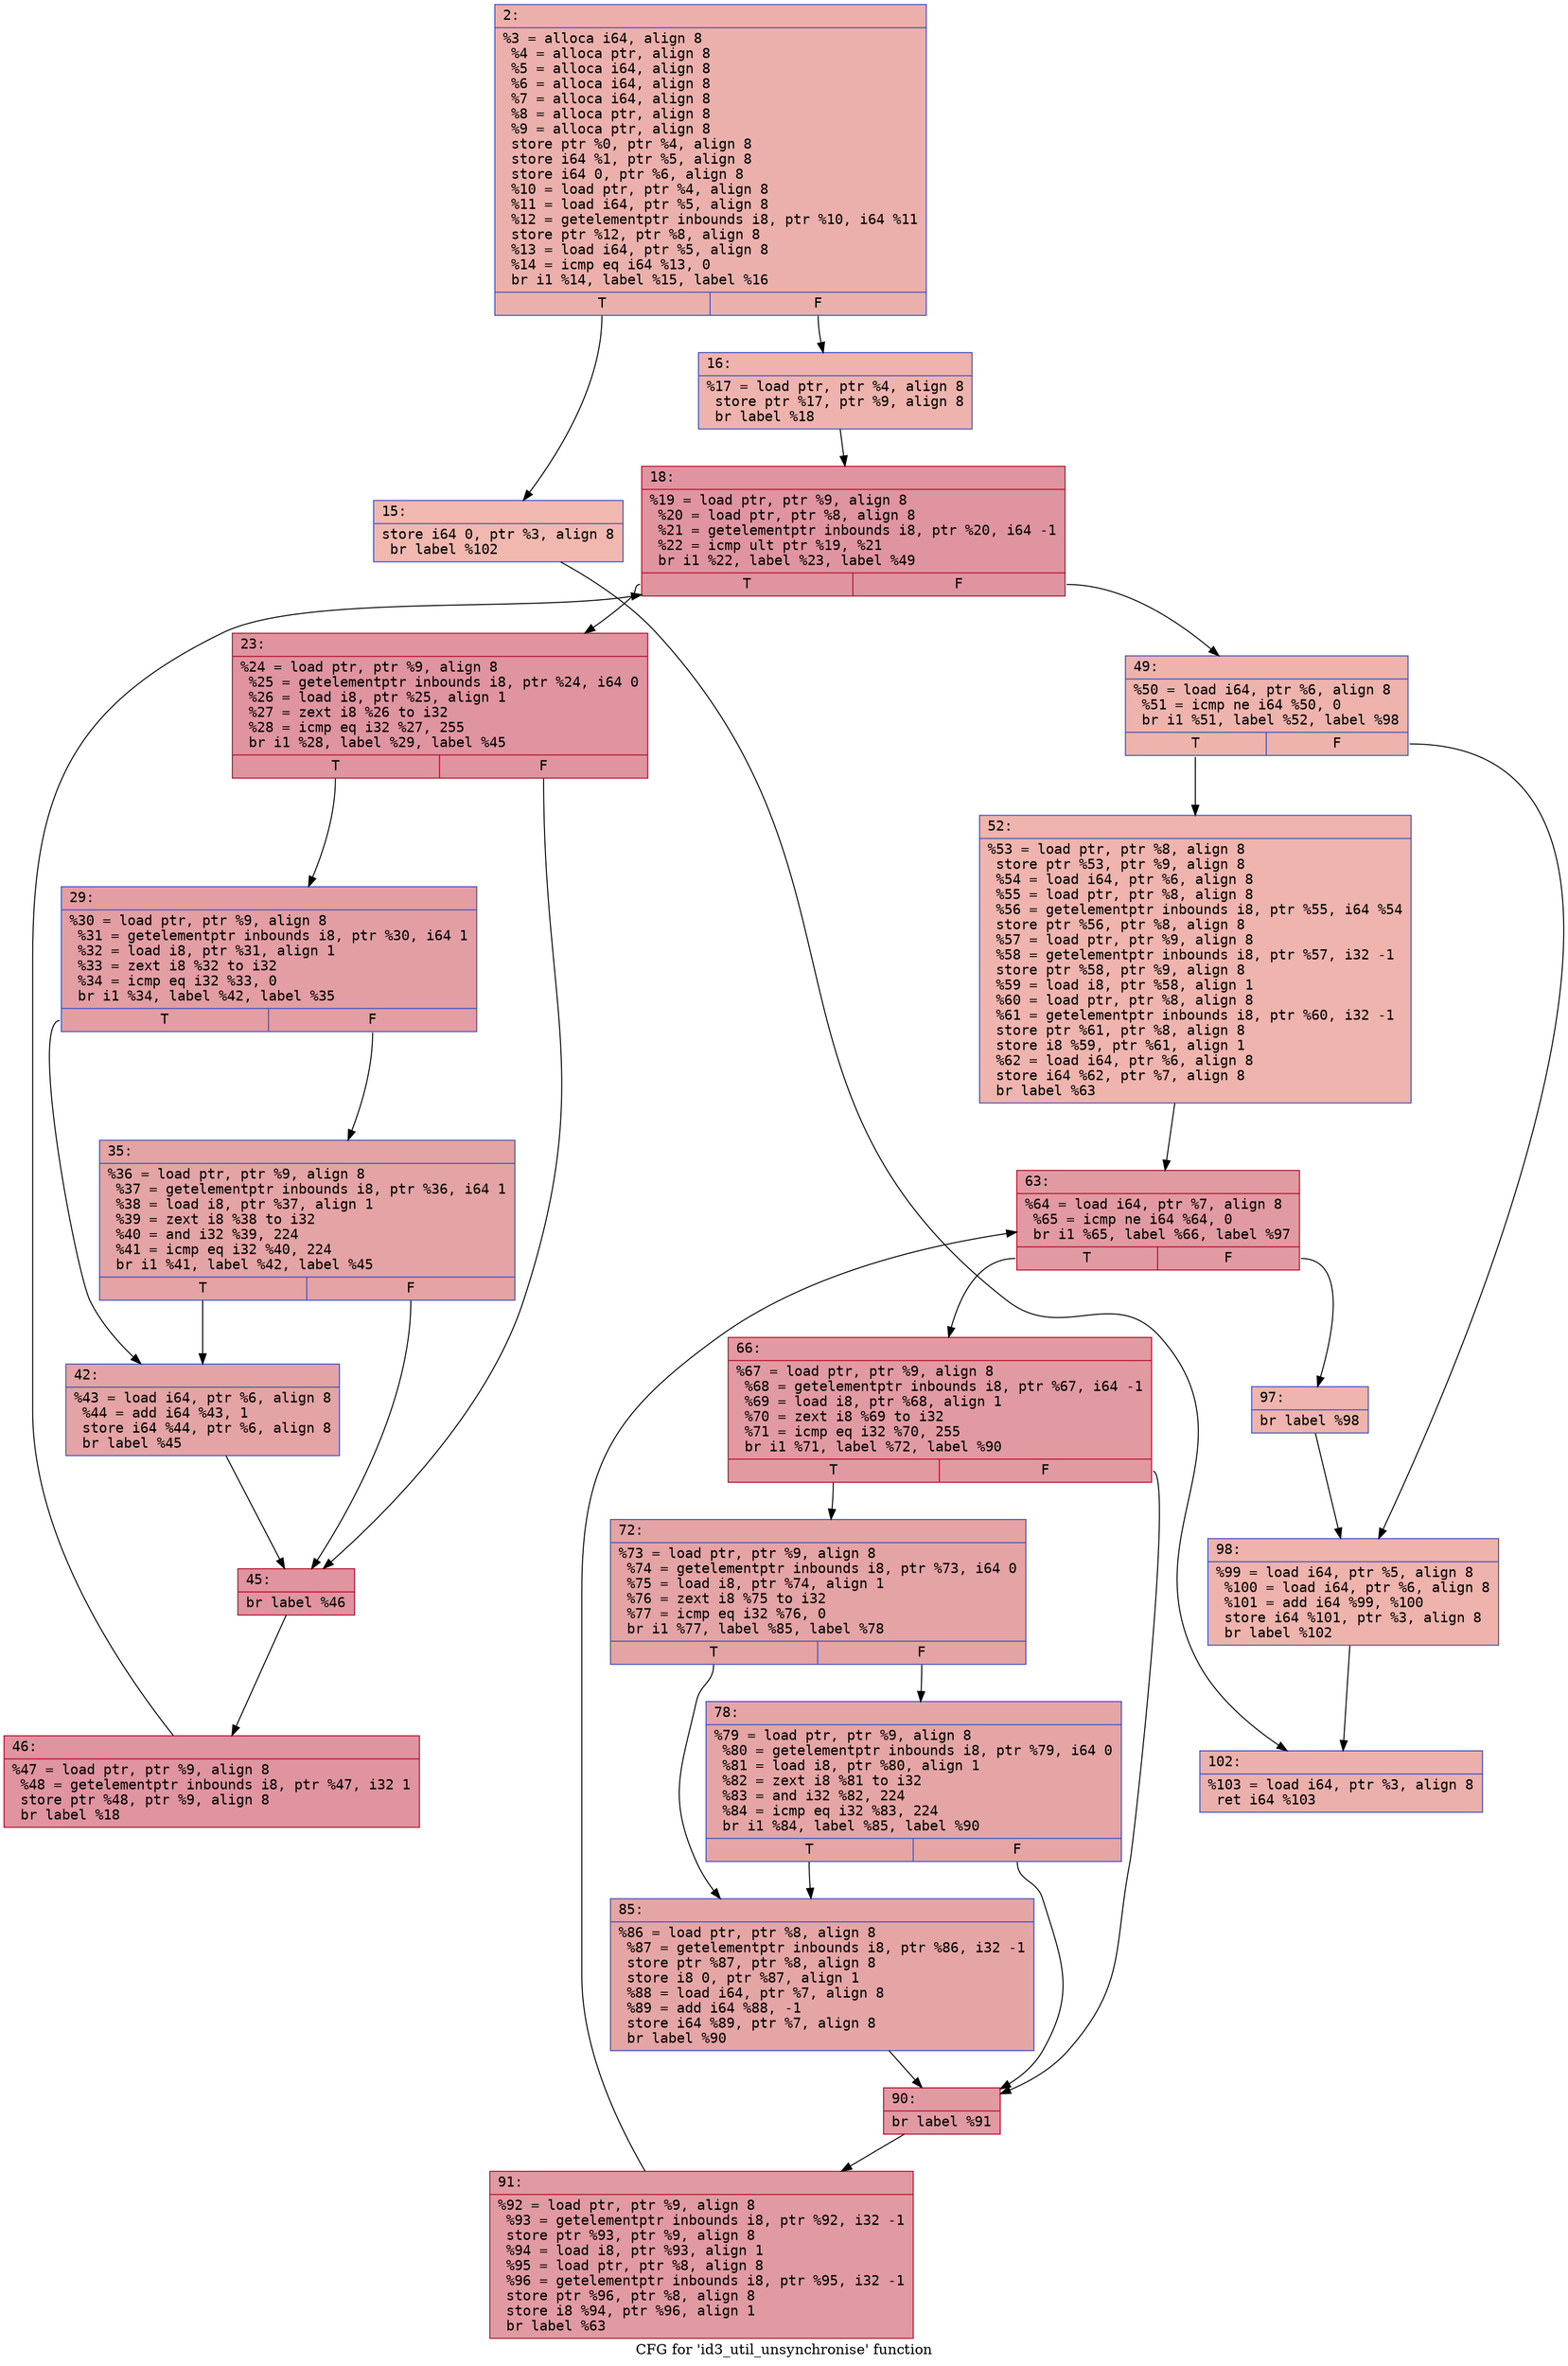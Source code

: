 digraph "CFG for 'id3_util_unsynchronise' function" {
	label="CFG for 'id3_util_unsynchronise' function";

	Node0x600000489f40 [shape=record,color="#3d50c3ff", style=filled, fillcolor="#d24b4070" fontname="Courier",label="{2:\l|  %3 = alloca i64, align 8\l  %4 = alloca ptr, align 8\l  %5 = alloca i64, align 8\l  %6 = alloca i64, align 8\l  %7 = alloca i64, align 8\l  %8 = alloca ptr, align 8\l  %9 = alloca ptr, align 8\l  store ptr %0, ptr %4, align 8\l  store i64 %1, ptr %5, align 8\l  store i64 0, ptr %6, align 8\l  %10 = load ptr, ptr %4, align 8\l  %11 = load i64, ptr %5, align 8\l  %12 = getelementptr inbounds i8, ptr %10, i64 %11\l  store ptr %12, ptr %8, align 8\l  %13 = load i64, ptr %5, align 8\l  %14 = icmp eq i64 %13, 0\l  br i1 %14, label %15, label %16\l|{<s0>T|<s1>F}}"];
	Node0x600000489f40:s0 -> Node0x600000489f90[tooltip="2 -> 15\nProbability 37.50%" ];
	Node0x600000489f40:s1 -> Node0x600000489fe0[tooltip="2 -> 16\nProbability 62.50%" ];
	Node0x600000489f90 [shape=record,color="#3d50c3ff", style=filled, fillcolor="#dc5d4a70" fontname="Courier",label="{15:\l|  store i64 0, ptr %3, align 8\l  br label %102\l}"];
	Node0x600000489f90 -> Node0x60000048a5d0[tooltip="15 -> 102\nProbability 100.00%" ];
	Node0x600000489fe0 [shape=record,color="#3d50c3ff", style=filled, fillcolor="#d6524470" fontname="Courier",label="{16:\l|  %17 = load ptr, ptr %4, align 8\l  store ptr %17, ptr %9, align 8\l  br label %18\l}"];
	Node0x600000489fe0 -> Node0x60000048a030[tooltip="16 -> 18\nProbability 100.00%" ];
	Node0x60000048a030 [shape=record,color="#b70d28ff", style=filled, fillcolor="#b70d2870" fontname="Courier",label="{18:\l|  %19 = load ptr, ptr %9, align 8\l  %20 = load ptr, ptr %8, align 8\l  %21 = getelementptr inbounds i8, ptr %20, i64 -1\l  %22 = icmp ult ptr %19, %21\l  br i1 %22, label %23, label %49\l|{<s0>T|<s1>F}}"];
	Node0x60000048a030:s0 -> Node0x60000048a080[tooltip="18 -> 23\nProbability 96.88%" ];
	Node0x60000048a030:s1 -> Node0x60000048a260[tooltip="18 -> 49\nProbability 3.12%" ];
	Node0x60000048a080 [shape=record,color="#b70d28ff", style=filled, fillcolor="#b70d2870" fontname="Courier",label="{23:\l|  %24 = load ptr, ptr %9, align 8\l  %25 = getelementptr inbounds i8, ptr %24, i64 0\l  %26 = load i8, ptr %25, align 1\l  %27 = zext i8 %26 to i32\l  %28 = icmp eq i32 %27, 255\l  br i1 %28, label %29, label %45\l|{<s0>T|<s1>F}}"];
	Node0x60000048a080:s0 -> Node0x60000048a0d0[tooltip="23 -> 29\nProbability 50.00%" ];
	Node0x60000048a080:s1 -> Node0x60000048a1c0[tooltip="23 -> 45\nProbability 50.00%" ];
	Node0x60000048a0d0 [shape=record,color="#3d50c3ff", style=filled, fillcolor="#be242e70" fontname="Courier",label="{29:\l|  %30 = load ptr, ptr %9, align 8\l  %31 = getelementptr inbounds i8, ptr %30, i64 1\l  %32 = load i8, ptr %31, align 1\l  %33 = zext i8 %32 to i32\l  %34 = icmp eq i32 %33, 0\l  br i1 %34, label %42, label %35\l|{<s0>T|<s1>F}}"];
	Node0x60000048a0d0:s0 -> Node0x60000048a170[tooltip="29 -> 42\nProbability 37.50%" ];
	Node0x60000048a0d0:s1 -> Node0x60000048a120[tooltip="29 -> 35\nProbability 62.50%" ];
	Node0x60000048a120 [shape=record,color="#3d50c3ff", style=filled, fillcolor="#c32e3170" fontname="Courier",label="{35:\l|  %36 = load ptr, ptr %9, align 8\l  %37 = getelementptr inbounds i8, ptr %36, i64 1\l  %38 = load i8, ptr %37, align 1\l  %39 = zext i8 %38 to i32\l  %40 = and i32 %39, 224\l  %41 = icmp eq i32 %40, 224\l  br i1 %41, label %42, label %45\l|{<s0>T|<s1>F}}"];
	Node0x60000048a120:s0 -> Node0x60000048a170[tooltip="35 -> 42\nProbability 50.00%" ];
	Node0x60000048a120:s1 -> Node0x60000048a1c0[tooltip="35 -> 45\nProbability 50.00%" ];
	Node0x60000048a170 [shape=record,color="#3d50c3ff", style=filled, fillcolor="#c32e3170" fontname="Courier",label="{42:\l|  %43 = load i64, ptr %6, align 8\l  %44 = add i64 %43, 1\l  store i64 %44, ptr %6, align 8\l  br label %45\l}"];
	Node0x60000048a170 -> Node0x60000048a1c0[tooltip="42 -> 45\nProbability 100.00%" ];
	Node0x60000048a1c0 [shape=record,color="#b70d28ff", style=filled, fillcolor="#b70d2870" fontname="Courier",label="{45:\l|  br label %46\l}"];
	Node0x60000048a1c0 -> Node0x60000048a210[tooltip="45 -> 46\nProbability 100.00%" ];
	Node0x60000048a210 [shape=record,color="#b70d28ff", style=filled, fillcolor="#b70d2870" fontname="Courier",label="{46:\l|  %47 = load ptr, ptr %9, align 8\l  %48 = getelementptr inbounds i8, ptr %47, i32 1\l  store ptr %48, ptr %9, align 8\l  br label %18\l}"];
	Node0x60000048a210 -> Node0x60000048a030[tooltip="46 -> 18\nProbability 100.00%" ];
	Node0x60000048a260 [shape=record,color="#3d50c3ff", style=filled, fillcolor="#d6524470" fontname="Courier",label="{49:\l|  %50 = load i64, ptr %6, align 8\l  %51 = icmp ne i64 %50, 0\l  br i1 %51, label %52, label %98\l|{<s0>T|<s1>F}}"];
	Node0x60000048a260:s0 -> Node0x60000048a2b0[tooltip="49 -> 52\nProbability 62.50%" ];
	Node0x60000048a260:s1 -> Node0x60000048a580[tooltip="49 -> 98\nProbability 37.50%" ];
	Node0x60000048a2b0 [shape=record,color="#3d50c3ff", style=filled, fillcolor="#d8564670" fontname="Courier",label="{52:\l|  %53 = load ptr, ptr %8, align 8\l  store ptr %53, ptr %9, align 8\l  %54 = load i64, ptr %6, align 8\l  %55 = load ptr, ptr %8, align 8\l  %56 = getelementptr inbounds i8, ptr %55, i64 %54\l  store ptr %56, ptr %8, align 8\l  %57 = load ptr, ptr %9, align 8\l  %58 = getelementptr inbounds i8, ptr %57, i32 -1\l  store ptr %58, ptr %9, align 8\l  %59 = load i8, ptr %58, align 1\l  %60 = load ptr, ptr %8, align 8\l  %61 = getelementptr inbounds i8, ptr %60, i32 -1\l  store ptr %61, ptr %8, align 8\l  store i8 %59, ptr %61, align 1\l  %62 = load i64, ptr %6, align 8\l  store i64 %62, ptr %7, align 8\l  br label %63\l}"];
	Node0x60000048a2b0 -> Node0x60000048a300[tooltip="52 -> 63\nProbability 100.00%" ];
	Node0x60000048a300 [shape=record,color="#b70d28ff", style=filled, fillcolor="#bb1b2c70" fontname="Courier",label="{63:\l|  %64 = load i64, ptr %7, align 8\l  %65 = icmp ne i64 %64, 0\l  br i1 %65, label %66, label %97\l|{<s0>T|<s1>F}}"];
	Node0x60000048a300:s0 -> Node0x60000048a350[tooltip="63 -> 66\nProbability 96.88%" ];
	Node0x60000048a300:s1 -> Node0x60000048a530[tooltip="63 -> 97\nProbability 3.12%" ];
	Node0x60000048a350 [shape=record,color="#b70d28ff", style=filled, fillcolor="#bb1b2c70" fontname="Courier",label="{66:\l|  %67 = load ptr, ptr %9, align 8\l  %68 = getelementptr inbounds i8, ptr %67, i64 -1\l  %69 = load i8, ptr %68, align 1\l  %70 = zext i8 %69 to i32\l  %71 = icmp eq i32 %70, 255\l  br i1 %71, label %72, label %90\l|{<s0>T|<s1>F}}"];
	Node0x60000048a350:s0 -> Node0x60000048a3a0[tooltip="66 -> 72\nProbability 50.00%" ];
	Node0x60000048a350:s1 -> Node0x60000048a490[tooltip="66 -> 90\nProbability 50.00%" ];
	Node0x60000048a3a0 [shape=record,color="#3d50c3ff", style=filled, fillcolor="#c32e3170" fontname="Courier",label="{72:\l|  %73 = load ptr, ptr %9, align 8\l  %74 = getelementptr inbounds i8, ptr %73, i64 0\l  %75 = load i8, ptr %74, align 1\l  %76 = zext i8 %75 to i32\l  %77 = icmp eq i32 %76, 0\l  br i1 %77, label %85, label %78\l|{<s0>T|<s1>F}}"];
	Node0x60000048a3a0:s0 -> Node0x60000048a440[tooltip="72 -> 85\nProbability 37.50%" ];
	Node0x60000048a3a0:s1 -> Node0x60000048a3f0[tooltip="72 -> 78\nProbability 62.50%" ];
	Node0x60000048a3f0 [shape=record,color="#3d50c3ff", style=filled, fillcolor="#c5333470" fontname="Courier",label="{78:\l|  %79 = load ptr, ptr %9, align 8\l  %80 = getelementptr inbounds i8, ptr %79, i64 0\l  %81 = load i8, ptr %80, align 1\l  %82 = zext i8 %81 to i32\l  %83 = and i32 %82, 224\l  %84 = icmp eq i32 %83, 224\l  br i1 %84, label %85, label %90\l|{<s0>T|<s1>F}}"];
	Node0x60000048a3f0:s0 -> Node0x60000048a440[tooltip="78 -> 85\nProbability 50.00%" ];
	Node0x60000048a3f0:s1 -> Node0x60000048a490[tooltip="78 -> 90\nProbability 50.00%" ];
	Node0x60000048a440 [shape=record,color="#3d50c3ff", style=filled, fillcolor="#c5333470" fontname="Courier",label="{85:\l|  %86 = load ptr, ptr %8, align 8\l  %87 = getelementptr inbounds i8, ptr %86, i32 -1\l  store ptr %87, ptr %8, align 8\l  store i8 0, ptr %87, align 1\l  %88 = load i64, ptr %7, align 8\l  %89 = add i64 %88, -1\l  store i64 %89, ptr %7, align 8\l  br label %90\l}"];
	Node0x60000048a440 -> Node0x60000048a490[tooltip="85 -> 90\nProbability 100.00%" ];
	Node0x60000048a490 [shape=record,color="#b70d28ff", style=filled, fillcolor="#bb1b2c70" fontname="Courier",label="{90:\l|  br label %91\l}"];
	Node0x60000048a490 -> Node0x60000048a4e0[tooltip="90 -> 91\nProbability 100.00%" ];
	Node0x60000048a4e0 [shape=record,color="#b70d28ff", style=filled, fillcolor="#bb1b2c70" fontname="Courier",label="{91:\l|  %92 = load ptr, ptr %9, align 8\l  %93 = getelementptr inbounds i8, ptr %92, i32 -1\l  store ptr %93, ptr %9, align 8\l  %94 = load i8, ptr %93, align 1\l  %95 = load ptr, ptr %8, align 8\l  %96 = getelementptr inbounds i8, ptr %95, i32 -1\l  store ptr %96, ptr %8, align 8\l  store i8 %94, ptr %96, align 1\l  br label %63\l}"];
	Node0x60000048a4e0 -> Node0x60000048a300[tooltip="91 -> 63\nProbability 100.00%" ];
	Node0x60000048a530 [shape=record,color="#3d50c3ff", style=filled, fillcolor="#d8564670" fontname="Courier",label="{97:\l|  br label %98\l}"];
	Node0x60000048a530 -> Node0x60000048a580[tooltip="97 -> 98\nProbability 100.00%" ];
	Node0x60000048a580 [shape=record,color="#3d50c3ff", style=filled, fillcolor="#d6524470" fontname="Courier",label="{98:\l|  %99 = load i64, ptr %5, align 8\l  %100 = load i64, ptr %6, align 8\l  %101 = add i64 %99, %100\l  store i64 %101, ptr %3, align 8\l  br label %102\l}"];
	Node0x60000048a580 -> Node0x60000048a5d0[tooltip="98 -> 102\nProbability 100.00%" ];
	Node0x60000048a5d0 [shape=record,color="#3d50c3ff", style=filled, fillcolor="#d24b4070" fontname="Courier",label="{102:\l|  %103 = load i64, ptr %3, align 8\l  ret i64 %103\l}"];
}
